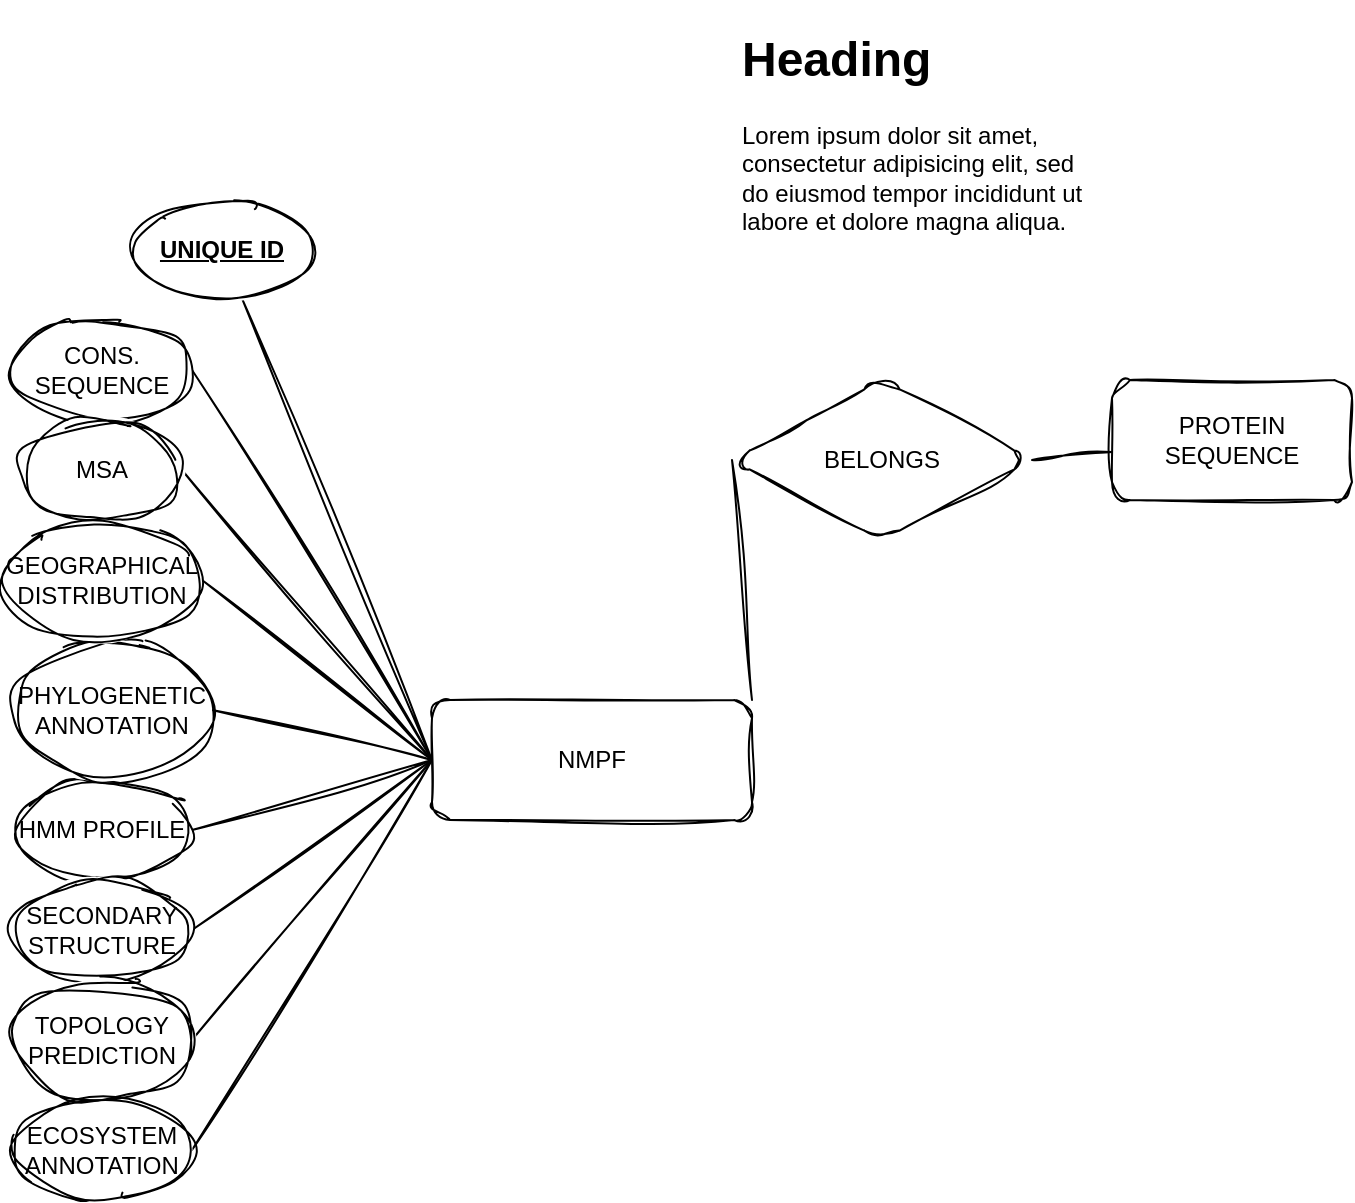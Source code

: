<mxfile version="22.0.4" type="github">
  <diagram id="R2lEEEUBdFMjLlhIrx00" name="Page-1">
    <mxGraphModel dx="810" dy="483" grid="1" gridSize="10" guides="1" tooltips="1" connect="1" arrows="1" fold="1" page="1" pageScale="1" pageWidth="850" pageHeight="1100" math="0" shadow="0" extFonts="Permanent Marker^https://fonts.googleapis.com/css?family=Permanent+Marker">
      <root>
        <mxCell id="0" />
        <mxCell id="1" parent="0" />
        <mxCell id="Yh4BVkky_7kEf2Jk04-v-19" style="rounded=1;orthogonalLoop=1;jettySize=auto;html=1;entryX=1;entryY=0.5;entryDx=0;entryDy=0;exitX=0;exitY=0.5;exitDx=0;exitDy=0;sketch=1;curveFitting=1;jiggle=2;endArrow=none;endFill=0;" parent="1" source="Yh4BVkky_7kEf2Jk04-v-1" target="Yh4BVkky_7kEf2Jk04-v-3" edge="1">
          <mxGeometry relative="1" as="geometry" />
        </mxCell>
        <mxCell id="Yh4BVkky_7kEf2Jk04-v-20" style="rounded=1;orthogonalLoop=1;jettySize=auto;html=1;entryX=1;entryY=0.5;entryDx=0;entryDy=0;exitX=0;exitY=0.5;exitDx=0;exitDy=0;sketch=1;curveFitting=1;jiggle=2;endArrow=none;endFill=0;" parent="1" source="Yh4BVkky_7kEf2Jk04-v-1" target="Yh4BVkky_7kEf2Jk04-v-4" edge="1">
          <mxGeometry relative="1" as="geometry">
            <mxPoint x="320" y="400" as="sourcePoint" />
          </mxGeometry>
        </mxCell>
        <mxCell id="Yh4BVkky_7kEf2Jk04-v-21" style="rounded=1;orthogonalLoop=1;jettySize=auto;html=1;entryX=1;entryY=0.5;entryDx=0;entryDy=0;exitX=0;exitY=0.5;exitDx=0;exitDy=0;sketch=1;curveFitting=1;jiggle=2;endArrow=none;endFill=0;" parent="1" source="Yh4BVkky_7kEf2Jk04-v-1" target="Yh4BVkky_7kEf2Jk04-v-10" edge="1">
          <mxGeometry relative="1" as="geometry" />
        </mxCell>
        <mxCell id="Yh4BVkky_7kEf2Jk04-v-22" style="rounded=1;orthogonalLoop=1;jettySize=auto;html=1;entryX=1;entryY=0.5;entryDx=0;entryDy=0;exitX=0;exitY=0.5;exitDx=0;exitDy=0;sketch=1;curveFitting=1;jiggle=2;endArrow=none;endFill=0;" parent="1" source="Yh4BVkky_7kEf2Jk04-v-1" target="Yh4BVkky_7kEf2Jk04-v-8" edge="1">
          <mxGeometry relative="1" as="geometry" />
        </mxCell>
        <mxCell id="Yh4BVkky_7kEf2Jk04-v-23" style="rounded=1;orthogonalLoop=1;jettySize=auto;html=1;entryX=1;entryY=0.5;entryDx=0;entryDy=0;exitX=0;exitY=0.5;exitDx=0;exitDy=0;sketch=1;curveFitting=1;jiggle=2;endArrow=none;endFill=0;" parent="1" source="Yh4BVkky_7kEf2Jk04-v-1" target="Yh4BVkky_7kEf2Jk04-v-5" edge="1">
          <mxGeometry relative="1" as="geometry" />
        </mxCell>
        <mxCell id="Yh4BVkky_7kEf2Jk04-v-24" style="rounded=1;orthogonalLoop=1;jettySize=auto;html=1;entryX=1;entryY=0.5;entryDx=0;entryDy=0;exitX=0;exitY=0.5;exitDx=0;exitDy=0;sketch=1;curveFitting=1;jiggle=2;endArrow=none;endFill=0;" parent="1" source="Yh4BVkky_7kEf2Jk04-v-1" target="Yh4BVkky_7kEf2Jk04-v-6" edge="1">
          <mxGeometry relative="1" as="geometry" />
        </mxCell>
        <mxCell id="Yh4BVkky_7kEf2Jk04-v-25" style="rounded=1;orthogonalLoop=1;jettySize=auto;html=1;entryX=1;entryY=0.5;entryDx=0;entryDy=0;exitX=0;exitY=0.5;exitDx=0;exitDy=0;sketch=1;curveFitting=1;jiggle=2;endArrow=none;endFill=0;" parent="1" source="Yh4BVkky_7kEf2Jk04-v-1" target="Yh4BVkky_7kEf2Jk04-v-7" edge="1">
          <mxGeometry relative="1" as="geometry" />
        </mxCell>
        <mxCell id="Yh4BVkky_7kEf2Jk04-v-26" style="rounded=1;orthogonalLoop=1;jettySize=auto;html=1;entryX=0;entryY=0.5;entryDx=0;entryDy=0;exitX=0;exitY=0.5;exitDx=0;exitDy=0;sketch=1;curveFitting=1;jiggle=2;endArrow=none;endFill=0;" parent="1" source="Yh4BVkky_7kEf2Jk04-v-1" target="Yh4BVkky_7kEf2Jk04-v-9" edge="1">
          <mxGeometry relative="1" as="geometry">
            <mxPoint x="170" y="330" as="sourcePoint" />
          </mxGeometry>
        </mxCell>
        <mxCell id="Yh4BVkky_7kEf2Jk04-v-1" value="NMPF" style="rounded=1;whiteSpace=wrap;html=1;sketch=1;curveFitting=1;jiggle=2;" parent="1" vertex="1">
          <mxGeometry x="230" y="350" width="160" height="60" as="geometry" />
        </mxCell>
        <mxCell id="Yh4BVkky_7kEf2Jk04-v-2" value="&lt;h1&gt;Heading&lt;/h1&gt;&lt;p&gt;Lorem ipsum dolor sit amet, consectetur adipisicing elit, sed do eiusmod tempor incididunt ut labore et dolore magna aliqua.&lt;/p&gt;" style="text;html=1;strokeColor=none;fillColor=none;spacing=5;spacingTop=-20;whiteSpace=wrap;overflow=hidden;rounded=1;sketch=1;curveFitting=1;jiggle=2;" parent="1" vertex="1">
          <mxGeometry x="380" y="10" width="190" height="120" as="geometry" />
        </mxCell>
        <mxCell id="Yh4BVkky_7kEf2Jk04-v-3" value="CONS. SEQUENCE" style="ellipse;whiteSpace=wrap;html=1;sketch=1;curveFitting=1;jiggle=2;rounded=1;" parent="1" vertex="1">
          <mxGeometry x="20" y="160" width="90" height="50" as="geometry" />
        </mxCell>
        <mxCell id="Yh4BVkky_7kEf2Jk04-v-4" value="MSA" style="ellipse;whiteSpace=wrap;html=1;sketch=1;curveFitting=1;jiggle=2;rounded=1;" parent="1" vertex="1">
          <mxGeometry x="25" y="210" width="80" height="50" as="geometry" />
        </mxCell>
        <mxCell id="Yh4BVkky_7kEf2Jk04-v-5" value="HMM PROFILE" style="ellipse;whiteSpace=wrap;html=1;sketch=1;curveFitting=1;jiggle=2;rounded=1;" parent="1" vertex="1">
          <mxGeometry x="20" y="390" width="90" height="50" as="geometry" />
        </mxCell>
        <mxCell id="Yh4BVkky_7kEf2Jk04-v-6" value="SECONDARY STRUCTURE" style="ellipse;whiteSpace=wrap;html=1;sketch=1;curveFitting=1;jiggle=2;rounded=1;" parent="1" vertex="1">
          <mxGeometry x="20" y="440" width="90" height="50" as="geometry" />
        </mxCell>
        <mxCell id="Yh4BVkky_7kEf2Jk04-v-7" value="TOPOLOGY PREDICTION" style="ellipse;whiteSpace=wrap;html=1;sketch=1;curveFitting=1;jiggle=2;rounded=1;" parent="1" vertex="1">
          <mxGeometry x="20" y="490" width="90" height="60" as="geometry" />
        </mxCell>
        <mxCell id="Yh4BVkky_7kEf2Jk04-v-8" value="&lt;div&gt;PHYLOGENETIC ANNOTATION&lt;/div&gt;" style="ellipse;whiteSpace=wrap;html=1;sketch=1;curveFitting=1;jiggle=2;rounded=1;" parent="1" vertex="1">
          <mxGeometry x="20" y="320" width="100" height="70" as="geometry" />
        </mxCell>
        <mxCell id="Yh4BVkky_7kEf2Jk04-v-9" value="&lt;div&gt;ECOSYSTEM ANNOTATION&lt;/div&gt;" style="ellipse;whiteSpace=wrap;html=1;direction=west;sketch=1;curveFitting=1;jiggle=2;rounded=1;" parent="1" vertex="1">
          <mxGeometry x="20" y="550" width="90" height="50" as="geometry" />
        </mxCell>
        <mxCell id="Yh4BVkky_7kEf2Jk04-v-10" value="GEOGRAPHICAL DISTRIBUTION" style="ellipse;whiteSpace=wrap;html=1;sketch=1;curveFitting=1;jiggle=2;rounded=1;" parent="1" vertex="1">
          <mxGeometry x="15" y="260" width="100" height="60" as="geometry" />
        </mxCell>
        <mxCell id="Yh4BVkky_7kEf2Jk04-v-16" value="" style="rounded=1;orthogonalLoop=1;jettySize=auto;html=1;entryX=0;entryY=0.5;entryDx=0;entryDy=0;sketch=1;curveFitting=1;jiggle=2;endArrow=none;endFill=0;" parent="1" source="Yh4BVkky_7kEf2Jk04-v-11" target="Yh4BVkky_7kEf2Jk04-v-1" edge="1">
          <mxGeometry relative="1" as="geometry">
            <mxPoint x="190" y="135" as="targetPoint" />
          </mxGeometry>
        </mxCell>
        <mxCell id="Yh4BVkky_7kEf2Jk04-v-11" value="&lt;u&gt;&lt;b&gt;UNIQUE ID&lt;/b&gt;&lt;/u&gt;" style="ellipse;whiteSpace=wrap;html=1;sketch=1;curveFitting=1;jiggle=2;rounded=1;" parent="1" vertex="1">
          <mxGeometry x="80" y="100" width="90" height="50" as="geometry" />
        </mxCell>
        <mxCell id="Yh4BVkky_7kEf2Jk04-v-30" value="" style="rounded=1;orthogonalLoop=1;jettySize=auto;html=1;exitX=1;exitY=0.5;exitDx=0;exitDy=0;sketch=1;curveFitting=1;jiggle=2;endArrow=none;endFill=0;" parent="1" source="Yh4BVkky_7kEf2Jk04-v-31" target="Yh4BVkky_7kEf2Jk04-v-29" edge="1">
          <mxGeometry relative="1" as="geometry" />
        </mxCell>
        <mxCell id="Yh4BVkky_7kEf2Jk04-v-29" value="&lt;div&gt;PROTEIN SEQUENCE&lt;/div&gt;" style="rounded=1;whiteSpace=wrap;html=1;sketch=1;curveFitting=1;jiggle=2;" parent="1" vertex="1">
          <mxGeometry x="570" y="190" width="120" height="60" as="geometry" />
        </mxCell>
        <mxCell id="Yh4BVkky_7kEf2Jk04-v-32" value="" style="rounded=1;orthogonalLoop=1;jettySize=auto;html=1;entryX=0;entryY=0.5;entryDx=0;entryDy=0;exitX=1;exitY=0;exitDx=0;exitDy=0;sketch=1;curveFitting=1;jiggle=2;endArrow=none;endFill=0;" parent="1" source="Yh4BVkky_7kEf2Jk04-v-1" target="Yh4BVkky_7kEf2Jk04-v-31" edge="1">
          <mxGeometry relative="1" as="geometry">
            <mxPoint x="291.827" y="200.155" as="sourcePoint" />
            <mxPoint x="570" y="197" as="targetPoint" />
          </mxGeometry>
        </mxCell>
        <mxCell id="Yh4BVkky_7kEf2Jk04-v-31" value="BELONGS" style="rhombus;whiteSpace=wrap;html=1;sketch=1;curveFitting=1;jiggle=2;rounded=1;" parent="1" vertex="1">
          <mxGeometry x="380" y="190" width="150" height="80" as="geometry" />
        </mxCell>
      </root>
    </mxGraphModel>
  </diagram>
</mxfile>
